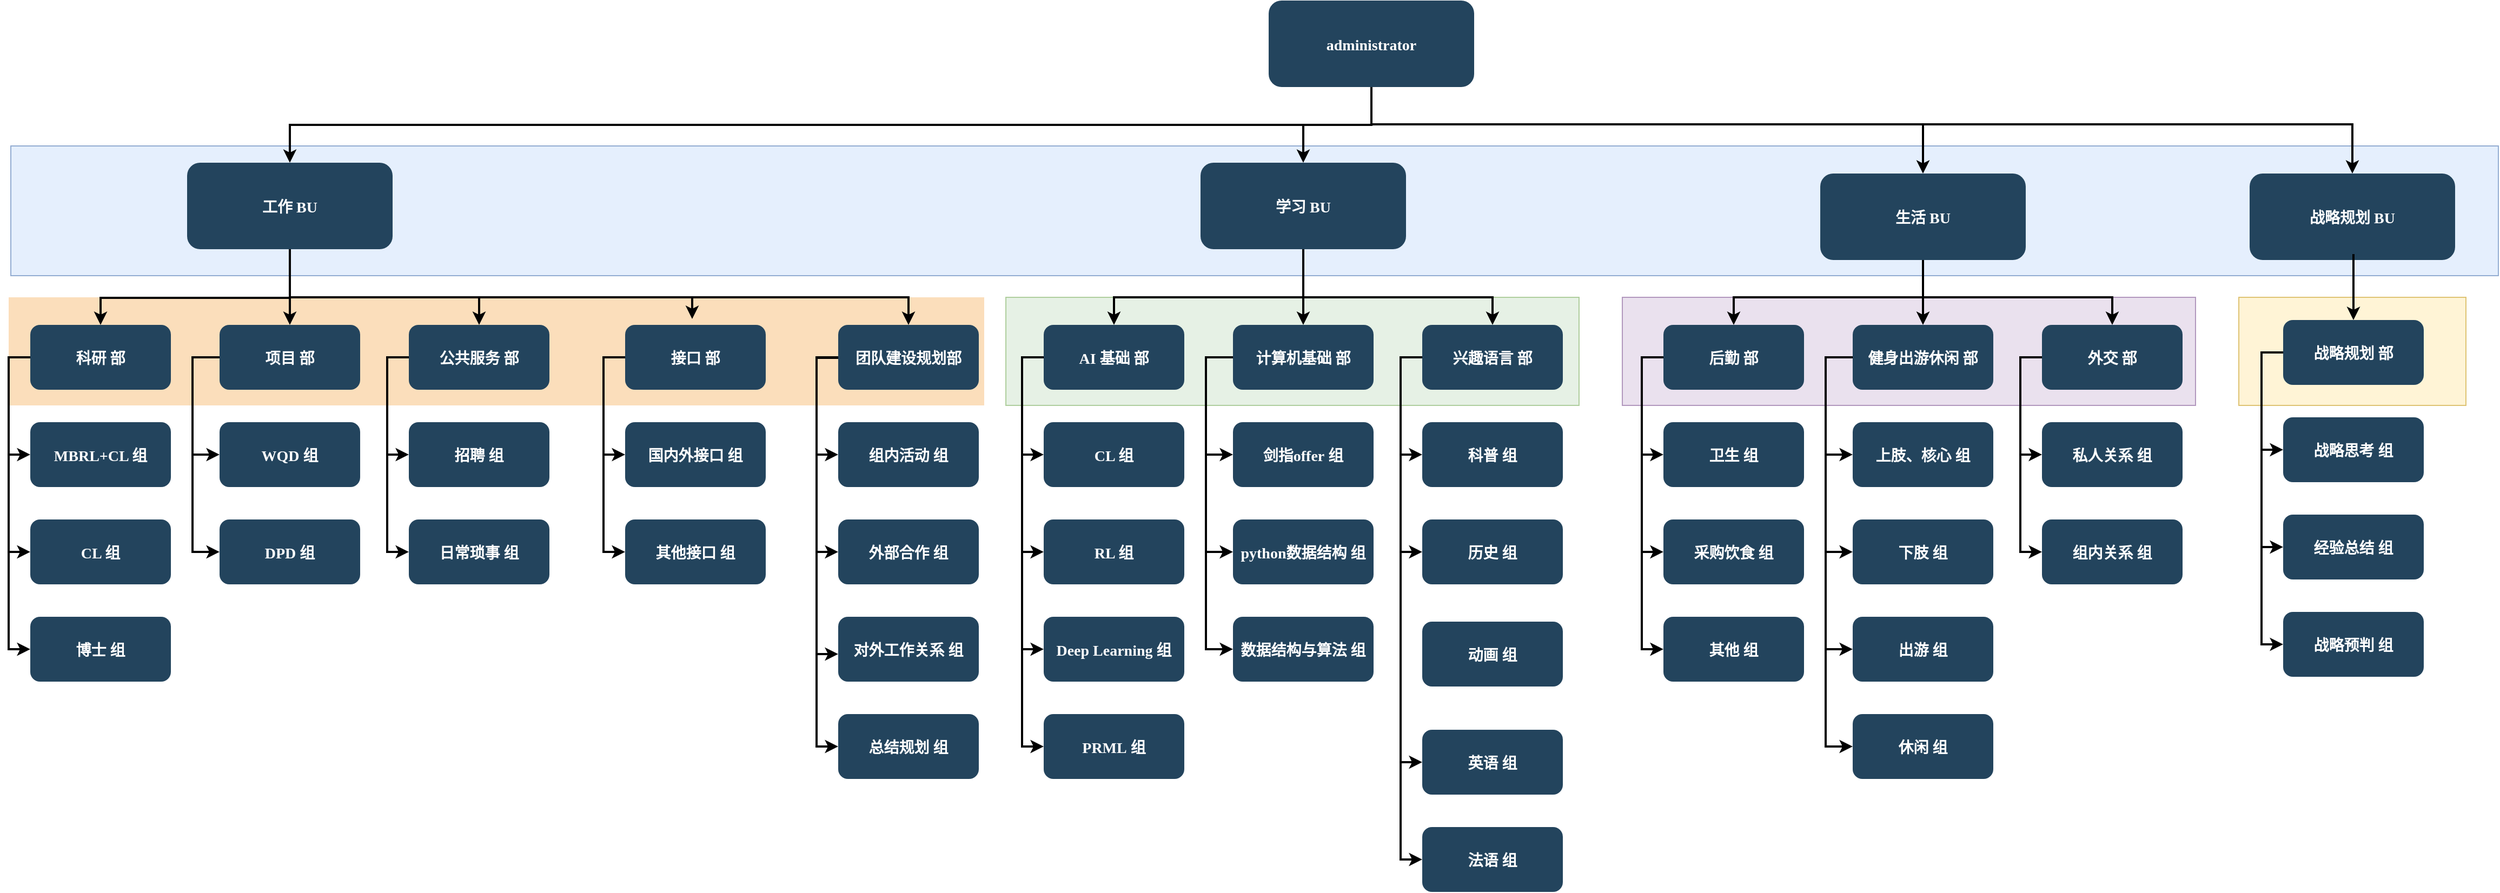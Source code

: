 <mxfile version="15.7.0" type="github">
  <diagram name="Page-1" id="2c0d36ab-eaac-3732-788b-9136903baeff">
    <mxGraphModel dx="2497" dy="1153" grid="1" gridSize="10" guides="1" tooltips="1" connect="1" arrows="1" fold="1" page="1" pageScale="1.5" pageWidth="827" pageHeight="583" background="none" math="0" shadow="0">
      <root>
        <mxCell id="0" />
        <mxCell id="1" parent="0" />
        <mxCell id="0I2DTBCZ9cE8GuujWthC-199" value="" style="fillColor=#fff2cc;strokeColor=#d6b656;opacity=80;" vertex="1" parent="1">
          <mxGeometry x="2167" y="460" width="210" height="100" as="geometry" />
        </mxCell>
        <mxCell id="0I2DTBCZ9cE8GuujWthC-189" value="" style="fillColor=#e1d5e7;strokeColor=#9673a6;opacity=70;" vertex="1" parent="1">
          <mxGeometry x="1597" y="460" width="530" height="100" as="geometry" />
        </mxCell>
        <mxCell id="0I2DTBCZ9cE8GuujWthC-188" value="" style="fillColor=#d5e8d4;strokeColor=#82b366;opacity=60;" vertex="1" parent="1">
          <mxGeometry x="1027" y="460" width="530" height="100" as="geometry" />
        </mxCell>
        <mxCell id="0I2DTBCZ9cE8GuujWthC-185" value="" style="fillColor=#dae8fc;strokeColor=#6c8ebf;opacity=70;" vertex="1" parent="1">
          <mxGeometry x="107" y="320" width="2300" height="120" as="geometry" />
        </mxCell>
        <mxCell id="121" value="" style="fillColor=#F2931E;strokeColor=none;opacity=30;" parent="1" vertex="1">
          <mxGeometry x="105" y="460" width="902" height="100" as="geometry" />
        </mxCell>
        <mxCell id="2" value="administrator" style="rounded=1;fillColor=#23445D;gradientColor=none;strokeColor=none;fontColor=#FFFFFF;fontStyle=1;fontFamily=Tahoma;fontSize=14" parent="1" vertex="1">
          <mxGeometry x="1270" y="185.5" width="190" height="80" as="geometry" />
        </mxCell>
        <mxCell id="4" value="生活 BU" style="rounded=1;fillColor=#23445D;gradientColor=none;strokeColor=none;fontColor=#FFFFFF;fontStyle=1;fontFamily=Tahoma;fontSize=14" parent="1" vertex="1">
          <mxGeometry x="1780.0" y="345.5" width="190" height="80" as="geometry" />
        </mxCell>
        <mxCell id="9" value="" style="edgeStyle=elbowEdgeStyle;elbow=vertical;strokeWidth=2;rounded=0" parent="1" target="4" edge="1">
          <mxGeometry x="432" y="215.5" width="100" height="100" as="geometry">
            <mxPoint x="1365" y="270" as="sourcePoint" />
            <mxPoint x="532" y="215.5" as="targetPoint" />
            <Array as="points">
              <mxPoint x="1415" y="300" />
            </Array>
          </mxGeometry>
        </mxCell>
        <mxCell id="12" value="学习 BU" style="rounded=1;fillColor=#23445D;gradientColor=none;strokeColor=none;fontColor=#FFFFFF;fontStyle=1;fontFamily=Tahoma;fontSize=14" parent="1" vertex="1">
          <mxGeometry x="1207" y="335.5" width="190" height="80" as="geometry" />
        </mxCell>
        <mxCell id="13" value="工作 BU" style="rounded=1;fillColor=#23445D;gradientColor=none;strokeColor=none;fontColor=#FFFFFF;fontStyle=1;fontFamily=Tahoma;fontSize=14" parent="1" vertex="1">
          <mxGeometry x="270" y="335.5" width="190" height="80" as="geometry" />
        </mxCell>
        <mxCell id="25" value="AI 基础 部" style="rounded=1;fillColor=#23445D;gradientColor=none;strokeColor=none;fontColor=#FFFFFF;fontStyle=1;fontFamily=Tahoma;fontSize=14" parent="1" vertex="1">
          <mxGeometry x="1062" y="485.5" width="130" height="60" as="geometry" />
        </mxCell>
        <mxCell id="26" value="CL 组" style="rounded=1;fillColor=#23445D;gradientColor=none;strokeColor=none;fontColor=#FFFFFF;fontStyle=1;fontFamily=Tahoma;fontSize=14" parent="1" vertex="1">
          <mxGeometry x="1062" y="575.5" width="130" height="60" as="geometry" />
        </mxCell>
        <mxCell id="27" value="RL 组" style="rounded=1;fillColor=#23445D;gradientColor=none;strokeColor=none;fontColor=#FFFFFF;fontStyle=1;fontFamily=Tahoma;fontSize=14" parent="1" vertex="1">
          <mxGeometry x="1062" y="665.5" width="130" height="60" as="geometry" />
        </mxCell>
        <mxCell id="28" value="Deep Learning 组" style="rounded=1;fillColor=#23445D;gradientColor=none;strokeColor=none;fontColor=#FFFFFF;fontStyle=1;fontFamily=Tahoma;fontSize=14" parent="1" vertex="1">
          <mxGeometry x="1062" y="755.5" width="130" height="60" as="geometry" />
        </mxCell>
        <mxCell id="29" value="计算机基础 部" style="rounded=1;fillColor=#23445D;gradientColor=none;strokeColor=none;fontColor=#FFFFFF;fontStyle=1;fontFamily=Tahoma;fontSize=14" parent="1" vertex="1">
          <mxGeometry x="1237" y="485.5" width="130" height="60" as="geometry" />
        </mxCell>
        <mxCell id="30" value="剑指offer 组" style="rounded=1;fillColor=#23445D;gradientColor=none;strokeColor=none;fontColor=#FFFFFF;fontStyle=1;fontFamily=Tahoma;fontSize=14" parent="1" vertex="1">
          <mxGeometry x="1237" y="575.5" width="130" height="60" as="geometry" />
        </mxCell>
        <mxCell id="31" value="python数据结构 组" style="rounded=1;fillColor=#23445D;gradientColor=none;strokeColor=none;fontColor=#FFFFFF;fontStyle=1;fontFamily=Tahoma;fontSize=14" parent="1" vertex="1">
          <mxGeometry x="1237" y="665.5" width="130" height="60" as="geometry" />
        </mxCell>
        <mxCell id="32" value="数据结构与算法 组" style="rounded=1;fillColor=#23445D;gradientColor=none;strokeColor=none;fontColor=#FFFFFF;fontStyle=1;fontFamily=Tahoma;fontSize=14" parent="1" vertex="1">
          <mxGeometry x="1237" y="755.5" width="130" height="60" as="geometry" />
        </mxCell>
        <mxCell id="33" value="兴趣语言 部" style="rounded=1;fillColor=#23445D;gradientColor=none;strokeColor=none;fontColor=#FFFFFF;fontStyle=1;fontFamily=Tahoma;fontSize=14" parent="1" vertex="1">
          <mxGeometry x="1412" y="485.5" width="130" height="60" as="geometry" />
        </mxCell>
        <mxCell id="34" value="科普 组" style="rounded=1;fillColor=#23445D;gradientColor=none;strokeColor=none;fontColor=#FFFFFF;fontStyle=1;fontFamily=Tahoma;fontSize=14" parent="1" vertex="1">
          <mxGeometry x="1412" y="575.5" width="130" height="60" as="geometry" />
        </mxCell>
        <mxCell id="35" value="历史 组" style="rounded=1;fillColor=#23445D;gradientColor=none;strokeColor=none;fontColor=#FFFFFF;fontStyle=1;fontFamily=Tahoma;fontSize=14" parent="1" vertex="1">
          <mxGeometry x="1412" y="665.5" width="130" height="60" as="geometry" />
        </mxCell>
        <mxCell id="36" value="英语 组" style="rounded=1;fillColor=#23445D;gradientColor=none;strokeColor=none;fontColor=#FFFFFF;fontStyle=1;fontFamily=Tahoma;fontSize=14" parent="1" vertex="1">
          <mxGeometry x="1412" y="860" width="130" height="60" as="geometry" />
        </mxCell>
        <mxCell id="37" value="法语 组" style="rounded=1;fillColor=#23445D;gradientColor=none;strokeColor=none;fontColor=#FFFFFF;fontStyle=1;fontFamily=Tahoma;fontSize=14" parent="1" vertex="1">
          <mxGeometry x="1412" y="950" width="130" height="60" as="geometry" />
        </mxCell>
        <mxCell id="44" value="后勤 部" style="rounded=1;fillColor=#23445D;gradientColor=none;strokeColor=none;fontColor=#FFFFFF;fontStyle=1;fontFamily=Tahoma;fontSize=14" parent="1" vertex="1">
          <mxGeometry x="1635" y="485.5" width="130" height="60" as="geometry" />
        </mxCell>
        <mxCell id="45" value="卫生 组" style="rounded=1;fillColor=#23445D;gradientColor=none;strokeColor=none;fontColor=#FFFFFF;fontStyle=1;fontFamily=Tahoma;fontSize=14" parent="1" vertex="1">
          <mxGeometry x="1635" y="575.5" width="130" height="60" as="geometry" />
        </mxCell>
        <mxCell id="46" value="采购饮食 组" style="rounded=1;fillColor=#23445D;gradientColor=none;strokeColor=none;fontColor=#FFFFFF;fontStyle=1;fontFamily=Tahoma;fontSize=14" parent="1" vertex="1">
          <mxGeometry x="1635" y="665.5" width="130" height="60" as="geometry" />
        </mxCell>
        <mxCell id="48" value="健身出游休闲 部" style="rounded=1;fillColor=#23445D;gradientColor=none;strokeColor=none;fontColor=#FFFFFF;fontStyle=1;fontFamily=Tahoma;fontSize=14" parent="1" vertex="1">
          <mxGeometry x="1810" y="485.5" width="130" height="60" as="geometry" />
        </mxCell>
        <mxCell id="49" value="上肢、核心 组" style="rounded=1;fillColor=#23445D;gradientColor=none;strokeColor=none;fontColor=#FFFFFF;fontStyle=1;fontFamily=Tahoma;fontSize=14" parent="1" vertex="1">
          <mxGeometry x="1810" y="575.5" width="130" height="60" as="geometry" />
        </mxCell>
        <mxCell id="50" value="下肢 组" style="rounded=1;fillColor=#23445D;gradientColor=none;strokeColor=none;fontColor=#FFFFFF;fontStyle=1;fontFamily=Tahoma;fontSize=14" parent="1" vertex="1">
          <mxGeometry x="1810" y="665.5" width="130" height="60" as="geometry" />
        </mxCell>
        <mxCell id="51" value="出游 组" style="rounded=1;fillColor=#23445D;gradientColor=none;strokeColor=none;fontColor=#FFFFFF;fontStyle=1;fontFamily=Tahoma;fontSize=14" parent="1" vertex="1">
          <mxGeometry x="1810" y="755.5" width="130" height="60" as="geometry" />
        </mxCell>
        <mxCell id="52" value="外交 部" style="rounded=1;fillColor=#23445D;gradientColor=none;strokeColor=none;fontColor=#FFFFFF;fontStyle=1;fontFamily=Tahoma;fontSize=14" parent="1" vertex="1">
          <mxGeometry x="1985" y="485.5" width="130" height="60" as="geometry" />
        </mxCell>
        <mxCell id="53" value="私人关系 组" style="rounded=1;fillColor=#23445D;gradientColor=none;strokeColor=none;fontColor=#FFFFFF;fontStyle=1;fontFamily=Tahoma;fontSize=14" parent="1" vertex="1">
          <mxGeometry x="1985" y="575.5" width="130" height="60" as="geometry" />
        </mxCell>
        <mxCell id="54" value="组内关系 组" style="rounded=1;fillColor=#23445D;gradientColor=none;strokeColor=none;fontColor=#FFFFFF;fontStyle=1;fontFamily=Tahoma;fontSize=14" parent="1" vertex="1">
          <mxGeometry x="1985" y="665.5" width="130" height="60" as="geometry" />
        </mxCell>
        <mxCell id="59" value="" style="edgeStyle=elbowEdgeStyle;elbow=vertical;strokeWidth=2;rounded=0" parent="1" source="2" target="12" edge="1">
          <mxGeometry x="442" y="225.5" width="100" height="100" as="geometry">
            <mxPoint x="957" y="275.5" as="sourcePoint" />
            <mxPoint x="1562.0" y="345.5" as="targetPoint" />
          </mxGeometry>
        </mxCell>
        <mxCell id="61" value="" style="edgeStyle=elbowEdgeStyle;elbow=vertical;strokeWidth=2;rounded=0" parent="1" source="2" target="13" edge="1">
          <mxGeometry x="72" y="135.5" width="100" height="100" as="geometry">
            <mxPoint x="72" y="235.5" as="sourcePoint" />
            <mxPoint x="172" y="135.5" as="targetPoint" />
          </mxGeometry>
        </mxCell>
        <mxCell id="70" value="" style="edgeStyle=elbowEdgeStyle;elbow=horizontal;strokeWidth=2;rounded=0" parent="1" source="25" target="26" edge="1">
          <mxGeometry x="622" y="165.5" width="100" height="100" as="geometry">
            <mxPoint x="622" y="265.5" as="sourcePoint" />
            <mxPoint x="722" y="165.5" as="targetPoint" />
            <Array as="points">
              <mxPoint x="1042" y="565.5" />
            </Array>
          </mxGeometry>
        </mxCell>
        <mxCell id="71" value="" style="edgeStyle=elbowEdgeStyle;elbow=horizontal;strokeWidth=2;rounded=0" parent="1" source="25" target="27" edge="1">
          <mxGeometry x="622" y="165.5" width="100" height="100" as="geometry">
            <mxPoint x="622" y="265.5" as="sourcePoint" />
            <mxPoint x="722" y="165.5" as="targetPoint" />
            <Array as="points">
              <mxPoint x="1042" y="605.5" />
            </Array>
          </mxGeometry>
        </mxCell>
        <mxCell id="72" value="" style="edgeStyle=elbowEdgeStyle;elbow=horizontal;strokeWidth=2;rounded=0" parent="1" source="25" target="28" edge="1">
          <mxGeometry x="622" y="165.5" width="100" height="100" as="geometry">
            <mxPoint x="622" y="265.5" as="sourcePoint" />
            <mxPoint x="722" y="165.5" as="targetPoint" />
            <Array as="points">
              <mxPoint x="1042" y="645.5" />
            </Array>
          </mxGeometry>
        </mxCell>
        <mxCell id="73" value="" style="edgeStyle=elbowEdgeStyle;elbow=horizontal;strokeWidth=2;rounded=0" parent="1" source="29" target="30" edge="1">
          <mxGeometry x="622" y="165.5" width="100" height="100" as="geometry">
            <mxPoint x="622" y="265.5" as="sourcePoint" />
            <mxPoint x="722" y="165.5" as="targetPoint" />
            <Array as="points">
              <mxPoint x="1212" y="565.5" />
            </Array>
          </mxGeometry>
        </mxCell>
        <mxCell id="74" value="" style="edgeStyle=elbowEdgeStyle;elbow=horizontal;strokeWidth=2;rounded=0" parent="1" source="29" target="31" edge="1">
          <mxGeometry x="622" y="165.5" width="100" height="100" as="geometry">
            <mxPoint x="622" y="265.5" as="sourcePoint" />
            <mxPoint x="722" y="165.5" as="targetPoint" />
            <Array as="points">
              <mxPoint x="1212" y="605.5" />
            </Array>
          </mxGeometry>
        </mxCell>
        <mxCell id="75" value="" style="edgeStyle=elbowEdgeStyle;elbow=horizontal;strokeWidth=2;rounded=0" parent="1" source="29" target="32" edge="1">
          <mxGeometry x="622" y="165.5" width="100" height="100" as="geometry">
            <mxPoint x="622" y="265.5" as="sourcePoint" />
            <mxPoint x="722" y="165.5" as="targetPoint" />
            <Array as="points">
              <mxPoint x="1212" y="645.5" />
            </Array>
          </mxGeometry>
        </mxCell>
        <mxCell id="76" value="" style="edgeStyle=elbowEdgeStyle;elbow=horizontal;strokeWidth=2;rounded=0" parent="1" source="33" target="34" edge="1">
          <mxGeometry x="622" y="165.5" width="100" height="100" as="geometry">
            <mxPoint x="622" y="265.5" as="sourcePoint" />
            <mxPoint x="722" y="165.5" as="targetPoint" />
            <Array as="points">
              <mxPoint x="1392" y="565.5" />
            </Array>
          </mxGeometry>
        </mxCell>
        <mxCell id="77" value="" style="edgeStyle=elbowEdgeStyle;elbow=horizontal;strokeWidth=2;rounded=0" parent="1" source="33" target="35" edge="1">
          <mxGeometry x="622" y="165.5" width="100" height="100" as="geometry">
            <mxPoint x="622" y="265.5" as="sourcePoint" />
            <mxPoint x="722" y="165.5" as="targetPoint" />
            <Array as="points">
              <mxPoint x="1392" y="605.5" />
            </Array>
          </mxGeometry>
        </mxCell>
        <mxCell id="78" value="" style="edgeStyle=elbowEdgeStyle;elbow=horizontal;strokeWidth=2;rounded=0" parent="1" source="33" target="36" edge="1">
          <mxGeometry x="622" y="165.5" width="100" height="100" as="geometry">
            <mxPoint x="622" y="265.5" as="sourcePoint" />
            <mxPoint x="722" y="165.5" as="targetPoint" />
            <Array as="points">
              <mxPoint x="1392" y="655.5" />
            </Array>
          </mxGeometry>
        </mxCell>
        <mxCell id="79" value="" style="edgeStyle=elbowEdgeStyle;elbow=horizontal;strokeWidth=2;rounded=0" parent="1" source="33" target="37" edge="1">
          <mxGeometry x="622" y="165.5" width="100" height="100" as="geometry">
            <mxPoint x="622" y="265.5" as="sourcePoint" />
            <mxPoint x="722" y="165.5" as="targetPoint" />
            <Array as="points">
              <mxPoint x="1392" y="695.5" />
            </Array>
          </mxGeometry>
        </mxCell>
        <mxCell id="84" value="" style="edgeStyle=elbowEdgeStyle;elbow=horizontal;strokeWidth=2;rounded=0;entryX=0;entryY=0.5;entryDx=0;entryDy=0;" parent="1" source="44" target="45" edge="1">
          <mxGeometry x="395" y="165.5" width="100" height="100" as="geometry">
            <mxPoint x="395" y="265.5" as="sourcePoint" />
            <mxPoint x="495" y="165.5" as="targetPoint" />
            <Array as="points">
              <mxPoint x="1615" y="575.5" />
            </Array>
          </mxGeometry>
        </mxCell>
        <mxCell id="85" value="" style="edgeStyle=elbowEdgeStyle;elbow=horizontal;strokeWidth=2;rounded=0" parent="1" source="44" target="46" edge="1">
          <mxGeometry x="395" y="165.5" width="100" height="100" as="geometry">
            <mxPoint x="395" y="265.5" as="sourcePoint" />
            <mxPoint x="495" y="165.5" as="targetPoint" />
            <Array as="points">
              <mxPoint x="1615" y="605.5" />
            </Array>
          </mxGeometry>
        </mxCell>
        <mxCell id="86" value="" style="edgeStyle=elbowEdgeStyle;elbow=horizontal;strokeWidth=2;rounded=0" parent="1" source="44" edge="1">
          <mxGeometry x="395" y="165.5" width="100" height="100" as="geometry">
            <mxPoint x="395" y="265.5" as="sourcePoint" />
            <mxPoint x="1635" y="785.5" as="targetPoint" />
            <Array as="points">
              <mxPoint x="1615" y="655.5" />
            </Array>
          </mxGeometry>
        </mxCell>
        <mxCell id="87" value="" style="edgeStyle=elbowEdgeStyle;elbow=horizontal;strokeWidth=2;rounded=0" parent="1" source="48" target="49" edge="1">
          <mxGeometry x="395" y="165.5" width="100" height="100" as="geometry">
            <mxPoint x="395" y="265.5" as="sourcePoint" />
            <mxPoint x="495" y="165.5" as="targetPoint" />
            <Array as="points">
              <mxPoint x="1785" y="565.5" />
            </Array>
          </mxGeometry>
        </mxCell>
        <mxCell id="88" value="" style="edgeStyle=elbowEdgeStyle;elbow=horizontal;strokeWidth=2;rounded=0" parent="1" source="48" target="50" edge="1">
          <mxGeometry x="395" y="165.5" width="100" height="100" as="geometry">
            <mxPoint x="395" y="265.5" as="sourcePoint" />
            <mxPoint x="495" y="165.5" as="targetPoint" />
            <Array as="points">
              <mxPoint x="1785" y="625.5" />
            </Array>
          </mxGeometry>
        </mxCell>
        <mxCell id="89" value="" style="edgeStyle=elbowEdgeStyle;elbow=horizontal;strokeWidth=2;rounded=0" parent="1" source="48" target="51" edge="1">
          <mxGeometry x="395" y="165.5" width="100" height="100" as="geometry">
            <mxPoint x="395" y="265.5" as="sourcePoint" />
            <mxPoint x="495" y="165.5" as="targetPoint" />
            <Array as="points">
              <mxPoint x="1785" y="655.5" />
            </Array>
          </mxGeometry>
        </mxCell>
        <mxCell id="90" value="" style="edgeStyle=elbowEdgeStyle;elbow=horizontal;strokeWidth=2;rounded=0" parent="1" source="52" target="53" edge="1">
          <mxGeometry x="395" y="165.5" width="100" height="100" as="geometry">
            <mxPoint x="395" y="265.5" as="sourcePoint" />
            <mxPoint x="495" y="165.5" as="targetPoint" />
            <Array as="points">
              <mxPoint x="1965" y="565.5" />
            </Array>
          </mxGeometry>
        </mxCell>
        <mxCell id="91" value="" style="edgeStyle=elbowEdgeStyle;elbow=horizontal;strokeWidth=2;rounded=0" parent="1" source="52" target="54" edge="1">
          <mxGeometry x="395" y="165.5" width="100" height="100" as="geometry">
            <mxPoint x="395" y="265.5" as="sourcePoint" />
            <mxPoint x="495" y="165.5" as="targetPoint" />
            <Array as="points">
              <mxPoint x="1965" y="605.5" />
            </Array>
          </mxGeometry>
        </mxCell>
        <mxCell id="100" value="" style="edgeStyle=elbowEdgeStyle;elbow=vertical;strokeWidth=2;rounded=0;exitX=0.5;exitY=1;exitDx=0;exitDy=0;" parent="1" source="12" target="25" edge="1">
          <mxGeometry x="449" y="135.5" width="100" height="100" as="geometry">
            <mxPoint x="449" y="235.5" as="sourcePoint" />
            <mxPoint x="549" y="135.5" as="targetPoint" />
            <Array as="points">
              <mxPoint x="1215" y="460" />
            </Array>
          </mxGeometry>
        </mxCell>
        <mxCell id="101" value="" style="edgeStyle=elbowEdgeStyle;elbow=vertical;strokeWidth=2;rounded=0" parent="1" source="12" target="29" edge="1">
          <mxGeometry x="449" y="135.5" width="100" height="100" as="geometry">
            <mxPoint x="449" y="235.5" as="sourcePoint" />
            <mxPoint x="549" y="135.5" as="targetPoint" />
          </mxGeometry>
        </mxCell>
        <mxCell id="102" value="" style="edgeStyle=elbowEdgeStyle;elbow=vertical;strokeWidth=2;rounded=0;exitX=0.5;exitY=1;exitDx=0;exitDy=0;" parent="1" source="12" target="33" edge="1">
          <mxGeometry x="449" y="135.5" width="100" height="100" as="geometry">
            <mxPoint x="449" y="235.5" as="sourcePoint" />
            <mxPoint x="549" y="135.5" as="targetPoint" />
            <Array as="points">
              <mxPoint x="1395" y="460" />
            </Array>
          </mxGeometry>
        </mxCell>
        <mxCell id="104" value="" style="edgeStyle=elbowEdgeStyle;elbow=vertical;strokeWidth=2;rounded=0" parent="1" source="4" target="48" edge="1">
          <mxGeometry x="395" y="145.5" width="100" height="100" as="geometry">
            <mxPoint x="395" y="245.5" as="sourcePoint" />
            <mxPoint x="495" y="145.5" as="targetPoint" />
          </mxGeometry>
        </mxCell>
        <mxCell id="105" value="" style="edgeStyle=elbowEdgeStyle;elbow=vertical;strokeWidth=2;rounded=0;exitX=0.5;exitY=1;exitDx=0;exitDy=0;" parent="1" source="4" target="44" edge="1">
          <mxGeometry x="395" y="145.5" width="100" height="100" as="geometry">
            <mxPoint x="395" y="245.5" as="sourcePoint" />
            <mxPoint x="495" y="145.5" as="targetPoint" />
            <Array as="points">
              <mxPoint x="1787" y="460" />
            </Array>
          </mxGeometry>
        </mxCell>
        <mxCell id="106" value="" style="edgeStyle=elbowEdgeStyle;elbow=vertical;strokeWidth=2;rounded=0;exitX=0.5;exitY=1;exitDx=0;exitDy=0;" parent="1" source="4" target="52" edge="1">
          <mxGeometry x="395" y="145.5" width="100" height="100" as="geometry">
            <mxPoint x="395" y="245.5" as="sourcePoint" />
            <mxPoint x="495" y="145.5" as="targetPoint" />
            <Array as="points">
              <mxPoint x="1957" y="460" />
            </Array>
          </mxGeometry>
        </mxCell>
        <mxCell id="0I2DTBCZ9cE8GuujWthC-127" value="科研 部" style="rounded=1;fillColor=#23445D;gradientColor=none;strokeColor=none;fontColor=#FFFFFF;fontStyle=1;fontFamily=Tahoma;fontSize=14" vertex="1" parent="1">
          <mxGeometry x="125" y="485.5" width="130" height="60" as="geometry" />
        </mxCell>
        <mxCell id="0I2DTBCZ9cE8GuujWthC-128" value="MBRL+CL 组" style="rounded=1;fillColor=#23445D;gradientColor=none;strokeColor=none;fontColor=#FFFFFF;fontStyle=1;fontFamily=Tahoma;fontSize=14" vertex="1" parent="1">
          <mxGeometry x="125" y="575.5" width="130" height="60" as="geometry" />
        </mxCell>
        <mxCell id="0I2DTBCZ9cE8GuujWthC-129" value="CL 组" style="rounded=1;fillColor=#23445D;gradientColor=none;strokeColor=none;fontColor=#FFFFFF;fontStyle=1;fontFamily=Tahoma;fontSize=14" vertex="1" parent="1">
          <mxGeometry x="125" y="665.5" width="130" height="60" as="geometry" />
        </mxCell>
        <mxCell id="0I2DTBCZ9cE8GuujWthC-131" value="项目 部" style="rounded=1;fillColor=#23445D;gradientColor=none;strokeColor=none;fontColor=#FFFFFF;fontStyle=1;fontFamily=Tahoma;fontSize=14" vertex="1" parent="1">
          <mxGeometry x="300" y="485.5" width="130" height="60" as="geometry" />
        </mxCell>
        <mxCell id="0I2DTBCZ9cE8GuujWthC-132" value="WQD 组" style="rounded=1;fillColor=#23445D;gradientColor=none;strokeColor=none;fontColor=#FFFFFF;fontStyle=1;fontFamily=Tahoma;fontSize=14" vertex="1" parent="1">
          <mxGeometry x="300" y="575.5" width="130" height="60" as="geometry" />
        </mxCell>
        <mxCell id="0I2DTBCZ9cE8GuujWthC-133" value="DPD 组" style="rounded=1;fillColor=#23445D;gradientColor=none;strokeColor=none;fontColor=#FFFFFF;fontStyle=1;fontFamily=Tahoma;fontSize=14" vertex="1" parent="1">
          <mxGeometry x="300" y="665.5" width="130" height="60" as="geometry" />
        </mxCell>
        <mxCell id="0I2DTBCZ9cE8GuujWthC-135" value="公共服务 部" style="rounded=1;fillColor=#23445D;gradientColor=none;strokeColor=none;fontColor=#FFFFFF;fontStyle=1;fontFamily=Tahoma;fontSize=14" vertex="1" parent="1">
          <mxGeometry x="475" y="485.5" width="130" height="60" as="geometry" />
        </mxCell>
        <mxCell id="0I2DTBCZ9cE8GuujWthC-136" value="招聘 组" style="rounded=1;fillColor=#23445D;gradientColor=none;strokeColor=none;fontColor=#FFFFFF;fontStyle=1;fontFamily=Tahoma;fontSize=14" vertex="1" parent="1">
          <mxGeometry x="475" y="575.5" width="130" height="60" as="geometry" />
        </mxCell>
        <mxCell id="0I2DTBCZ9cE8GuujWthC-137" value="日常琐事 组" style="rounded=1;fillColor=#23445D;gradientColor=none;strokeColor=none;fontColor=#FFFFFF;fontStyle=1;fontFamily=Tahoma;fontSize=14" vertex="1" parent="1">
          <mxGeometry x="475" y="665.5" width="130" height="60" as="geometry" />
        </mxCell>
        <mxCell id="0I2DTBCZ9cE8GuujWthC-142" value="" style="edgeStyle=elbowEdgeStyle;elbow=horizontal;strokeWidth=2;rounded=0" edge="1" parent="1" source="0I2DTBCZ9cE8GuujWthC-127" target="0I2DTBCZ9cE8GuujWthC-128">
          <mxGeometry x="-315" y="165.5" width="100" height="100" as="geometry">
            <mxPoint x="-315" y="265.5" as="sourcePoint" />
            <mxPoint x="-215" y="165.5" as="targetPoint" />
            <Array as="points">
              <mxPoint x="105" y="565.5" />
            </Array>
          </mxGeometry>
        </mxCell>
        <mxCell id="0I2DTBCZ9cE8GuujWthC-143" value="" style="edgeStyle=elbowEdgeStyle;elbow=horizontal;strokeWidth=2;rounded=0" edge="1" parent="1" source="0I2DTBCZ9cE8GuujWthC-127" target="0I2DTBCZ9cE8GuujWthC-129">
          <mxGeometry x="-315" y="165.5" width="100" height="100" as="geometry">
            <mxPoint x="-315" y="265.5" as="sourcePoint" />
            <mxPoint x="-215" y="165.5" as="targetPoint" />
            <Array as="points">
              <mxPoint x="105" y="605.5" />
            </Array>
          </mxGeometry>
        </mxCell>
        <mxCell id="0I2DTBCZ9cE8GuujWthC-145" value="" style="edgeStyle=elbowEdgeStyle;elbow=horizontal;strokeWidth=2;rounded=0" edge="1" parent="1" source="0I2DTBCZ9cE8GuujWthC-131" target="0I2DTBCZ9cE8GuujWthC-132">
          <mxGeometry x="-315" y="165.5" width="100" height="100" as="geometry">
            <mxPoint x="-315" y="265.5" as="sourcePoint" />
            <mxPoint x="-215" y="165.5" as="targetPoint" />
            <Array as="points">
              <mxPoint x="275" y="565.5" />
            </Array>
          </mxGeometry>
        </mxCell>
        <mxCell id="0I2DTBCZ9cE8GuujWthC-146" value="" style="edgeStyle=elbowEdgeStyle;elbow=horizontal;strokeWidth=2;rounded=0" edge="1" parent="1" source="0I2DTBCZ9cE8GuujWthC-131" target="0I2DTBCZ9cE8GuujWthC-133">
          <mxGeometry x="-315" y="165.5" width="100" height="100" as="geometry">
            <mxPoint x="-315" y="265.5" as="sourcePoint" />
            <mxPoint x="-215" y="165.5" as="targetPoint" />
            <Array as="points">
              <mxPoint x="275" y="605.5" />
            </Array>
          </mxGeometry>
        </mxCell>
        <mxCell id="0I2DTBCZ9cE8GuujWthC-148" value="" style="edgeStyle=elbowEdgeStyle;elbow=horizontal;strokeWidth=2;rounded=0" edge="1" parent="1" source="0I2DTBCZ9cE8GuujWthC-135" target="0I2DTBCZ9cE8GuujWthC-136">
          <mxGeometry x="-315" y="165.5" width="100" height="100" as="geometry">
            <mxPoint x="-315" y="265.5" as="sourcePoint" />
            <mxPoint x="-215" y="165.5" as="targetPoint" />
            <Array as="points">
              <mxPoint x="455" y="565.5" />
            </Array>
          </mxGeometry>
        </mxCell>
        <mxCell id="0I2DTBCZ9cE8GuujWthC-149" value="" style="edgeStyle=elbowEdgeStyle;elbow=horizontal;strokeWidth=2;rounded=0" edge="1" parent="1" source="0I2DTBCZ9cE8GuujWthC-135" target="0I2DTBCZ9cE8GuujWthC-137">
          <mxGeometry x="-315" y="165.5" width="100" height="100" as="geometry">
            <mxPoint x="-315" y="265.5" as="sourcePoint" />
            <mxPoint x="-215" y="165.5" as="targetPoint" />
            <Array as="points">
              <mxPoint x="455" y="605.5" />
            </Array>
          </mxGeometry>
        </mxCell>
        <mxCell id="0I2DTBCZ9cE8GuujWthC-154" value="" style="edgeStyle=elbowEdgeStyle;elbow=vertical;strokeWidth=2;rounded=0" edge="1" parent="1" target="0I2DTBCZ9cE8GuujWthC-127">
          <mxGeometry x="-488" y="155.5" width="100" height="100" as="geometry">
            <mxPoint x="365" y="435.5" as="sourcePoint" />
            <mxPoint x="-388" y="155.5" as="targetPoint" />
          </mxGeometry>
        </mxCell>
        <mxCell id="0I2DTBCZ9cE8GuujWthC-155" value="" style="edgeStyle=elbowEdgeStyle;elbow=vertical;strokeWidth=2;rounded=0" edge="1" parent="1" target="0I2DTBCZ9cE8GuujWthC-131">
          <mxGeometry x="-488" y="155.5" width="100" height="100" as="geometry">
            <mxPoint x="365" y="435.5" as="sourcePoint" />
            <mxPoint x="-388" y="155.5" as="targetPoint" />
          </mxGeometry>
        </mxCell>
        <mxCell id="0I2DTBCZ9cE8GuujWthC-156" value="" style="edgeStyle=elbowEdgeStyle;elbow=vertical;strokeWidth=2;rounded=0;exitX=0.5;exitY=1;exitDx=0;exitDy=0;" edge="1" parent="1" target="0I2DTBCZ9cE8GuujWthC-135" source="13">
          <mxGeometry x="-488" y="155.5" width="100" height="100" as="geometry">
            <mxPoint x="365" y="435.5" as="sourcePoint" />
            <mxPoint x="-388" y="155.5" as="targetPoint" />
            <Array as="points">
              <mxPoint x="455" y="460" />
            </Array>
          </mxGeometry>
        </mxCell>
        <mxCell id="0I2DTBCZ9cE8GuujWthC-160" value="博士 组" style="rounded=1;fillColor=#23445D;gradientColor=none;strokeColor=none;fontColor=#FFFFFF;fontStyle=1;fontFamily=Tahoma;fontSize=14" vertex="1" parent="1">
          <mxGeometry x="125" y="755.5" width="130" height="60" as="geometry" />
        </mxCell>
        <mxCell id="0I2DTBCZ9cE8GuujWthC-162" value="" style="edgeStyle=elbowEdgeStyle;elbow=horizontal;strokeWidth=2;rounded=0;entryX=0;entryY=0.5;entryDx=0;entryDy=0;" edge="1" parent="1" target="0I2DTBCZ9cE8GuujWthC-160">
          <mxGeometry x="-315" y="165.5" width="100" height="100" as="geometry">
            <mxPoint x="125" y="515.5" as="sourcePoint" />
            <mxPoint x="125" y="695.5" as="targetPoint" />
            <Array as="points">
              <mxPoint x="105" y="605.5" />
            </Array>
          </mxGeometry>
        </mxCell>
        <mxCell id="0I2DTBCZ9cE8GuujWthC-163" value="团队建设规划部" style="rounded=1;fillColor=#23445D;gradientColor=none;strokeColor=none;fontColor=#FFFFFF;fontStyle=1;fontFamily=Tahoma;fontSize=14" vertex="1" parent="1">
          <mxGeometry x="872" y="485.5" width="130" height="60" as="geometry" />
        </mxCell>
        <mxCell id="0I2DTBCZ9cE8GuujWthC-164" value="" style="edgeStyle=elbowEdgeStyle;elbow=horizontal;strokeWidth=2;rounded=0" edge="1" parent="1">
          <mxGeometry x="82" y="165.5" width="100" height="100" as="geometry">
            <mxPoint x="872" y="516" as="sourcePoint" />
            <mxPoint x="872" y="695.5" as="targetPoint" />
            <Array as="points">
              <mxPoint x="852" y="605.5" />
            </Array>
          </mxGeometry>
        </mxCell>
        <mxCell id="0I2DTBCZ9cE8GuujWthC-165" value="组内活动 组" style="rounded=1;fillColor=#23445D;gradientColor=none;strokeColor=none;fontColor=#FFFFFF;fontStyle=1;fontFamily=Tahoma;fontSize=14" vertex="1" parent="1">
          <mxGeometry x="872" y="575.5" width="130" height="60" as="geometry" />
        </mxCell>
        <mxCell id="0I2DTBCZ9cE8GuujWthC-166" value="" style="edgeStyle=elbowEdgeStyle;elbow=vertical;strokeWidth=2;rounded=0;exitX=0.5;exitY=1;exitDx=0;exitDy=0;entryX=0.5;entryY=0;entryDx=0;entryDy=0;" edge="1" parent="1" target="0I2DTBCZ9cE8GuujWthC-163">
          <mxGeometry x="-488" y="155.5" width="100" height="100" as="geometry">
            <mxPoint x="365" y="415.5" as="sourcePoint" />
            <mxPoint x="715" y="480" as="targetPoint" />
            <Array as="points">
              <mxPoint x="455" y="460" />
            </Array>
          </mxGeometry>
        </mxCell>
        <mxCell id="0I2DTBCZ9cE8GuujWthC-168" value="接口 部" style="rounded=1;fillColor=#23445D;gradientColor=none;strokeColor=none;fontColor=#FFFFFF;fontStyle=1;fontFamily=Tahoma;fontSize=14" vertex="1" parent="1">
          <mxGeometry x="675" y="485.5" width="130" height="60" as="geometry" />
        </mxCell>
        <mxCell id="0I2DTBCZ9cE8GuujWthC-169" value="国内外接口 组" style="rounded=1;fillColor=#23445D;gradientColor=none;strokeColor=none;fontColor=#FFFFFF;fontStyle=1;fontFamily=Tahoma;fontSize=14" vertex="1" parent="1">
          <mxGeometry x="675" y="575.5" width="130" height="60" as="geometry" />
        </mxCell>
        <mxCell id="0I2DTBCZ9cE8GuujWthC-170" value="其他接口 组" style="rounded=1;fillColor=#23445D;gradientColor=none;strokeColor=none;fontColor=#FFFFFF;fontStyle=1;fontFamily=Tahoma;fontSize=14" vertex="1" parent="1">
          <mxGeometry x="675" y="665.5" width="130" height="60" as="geometry" />
        </mxCell>
        <mxCell id="0I2DTBCZ9cE8GuujWthC-171" value="" style="edgeStyle=elbowEdgeStyle;elbow=horizontal;strokeWidth=2;rounded=0" edge="1" parent="1">
          <mxGeometry x="-115" y="165.5" width="100" height="100" as="geometry">
            <mxPoint x="675" y="515.5" as="sourcePoint" />
            <mxPoint x="675" y="695.5" as="targetPoint" />
            <Array as="points">
              <mxPoint x="655" y="605.5" />
            </Array>
          </mxGeometry>
        </mxCell>
        <mxCell id="0I2DTBCZ9cE8GuujWthC-172" value="" style="edgeStyle=elbowEdgeStyle;elbow=horizontal;strokeWidth=2;rounded=0" edge="1" parent="1">
          <mxGeometry x="-115" y="165.5" width="100" height="100" as="geometry">
            <mxPoint x="675" y="515.5" as="sourcePoint" />
            <mxPoint x="675" y="605.5" as="targetPoint" />
            <Array as="points">
              <mxPoint x="655" y="565.5" />
            </Array>
          </mxGeometry>
        </mxCell>
        <mxCell id="0I2DTBCZ9cE8GuujWthC-173" value="" style="edgeStyle=elbowEdgeStyle;elbow=horizontal;strokeWidth=2;rounded=0" edge="1" parent="1">
          <mxGeometry x="82" y="165.5" width="100" height="100" as="geometry">
            <mxPoint x="872" y="515.5" as="sourcePoint" />
            <mxPoint x="872" y="605.5" as="targetPoint" />
            <Array as="points">
              <mxPoint x="852" y="565.5" />
            </Array>
          </mxGeometry>
        </mxCell>
        <mxCell id="0I2DTBCZ9cE8GuujWthC-174" value="外部合作 组" style="rounded=1;fillColor=#23445D;gradientColor=none;strokeColor=none;fontColor=#FFFFFF;fontStyle=1;fontFamily=Tahoma;fontSize=14" vertex="1" parent="1">
          <mxGeometry x="872" y="665.5" width="130" height="60" as="geometry" />
        </mxCell>
        <mxCell id="0I2DTBCZ9cE8GuujWthC-175" value="对外工作关系 组" style="rounded=1;fillColor=#23445D;gradientColor=none;strokeColor=none;fontColor=#FFFFFF;fontStyle=1;fontFamily=Tahoma;fontSize=14" vertex="1" parent="1">
          <mxGeometry x="872" y="755.5" width="130" height="60" as="geometry" />
        </mxCell>
        <mxCell id="0I2DTBCZ9cE8GuujWthC-176" value="" style="edgeStyle=elbowEdgeStyle;elbow=horizontal;strokeWidth=2;rounded=0" edge="1" parent="1">
          <mxGeometry x="82" y="165" width="100" height="100" as="geometry">
            <mxPoint x="872" y="515.5" as="sourcePoint" />
            <mxPoint x="872" y="790" as="targetPoint" />
            <Array as="points">
              <mxPoint x="852" y="605" />
            </Array>
          </mxGeometry>
        </mxCell>
        <mxCell id="0I2DTBCZ9cE8GuujWthC-177" value="总结规划 组" style="rounded=1;fillColor=#23445D;gradientColor=none;strokeColor=none;fontColor=#FFFFFF;fontStyle=1;fontFamily=Tahoma;fontSize=14" vertex="1" parent="1">
          <mxGeometry x="872" y="845.5" width="130" height="60" as="geometry" />
        </mxCell>
        <mxCell id="0I2DTBCZ9cE8GuujWthC-178" value="" style="edgeStyle=elbowEdgeStyle;elbow=horizontal;strokeWidth=2;rounded=0;entryX=0;entryY=0.5;entryDx=0;entryDy=0;" edge="1" parent="1" target="0I2DTBCZ9cE8GuujWthC-177">
          <mxGeometry x="82" y="165" width="100" height="100" as="geometry">
            <mxPoint x="872" y="515.5" as="sourcePoint" />
            <mxPoint x="872" y="790" as="targetPoint" />
            <Array as="points">
              <mxPoint x="852" y="605" />
            </Array>
          </mxGeometry>
        </mxCell>
        <mxCell id="0I2DTBCZ9cE8GuujWthC-179" value="PRML 组" style="rounded=1;fillColor=#23445D;gradientColor=none;strokeColor=none;fontColor=#FFFFFF;fontStyle=1;fontFamily=Tahoma;fontSize=14" vertex="1" parent="1">
          <mxGeometry x="1062" y="845.5" width="130" height="60" as="geometry" />
        </mxCell>
        <mxCell id="0I2DTBCZ9cE8GuujWthC-181" value="" style="edgeStyle=elbowEdgeStyle;elbow=horizontal;strokeWidth=2;rounded=0;entryX=0;entryY=0.5;entryDx=0;entryDy=0;exitX=0;exitY=0.5;exitDx=0;exitDy=0;" edge="1" parent="1" source="25" target="0I2DTBCZ9cE8GuujWthC-179">
          <mxGeometry x="622" y="170" width="100" height="100" as="geometry">
            <mxPoint x="1062" y="520" as="sourcePoint" />
            <mxPoint x="1062" y="790" as="targetPoint" />
            <Array as="points">
              <mxPoint x="1042" y="650" />
            </Array>
          </mxGeometry>
        </mxCell>
        <mxCell id="0I2DTBCZ9cE8GuujWthC-182" value="其他 组" style="rounded=1;fillColor=#23445D;gradientColor=none;strokeColor=none;fontColor=#FFFFFF;fontStyle=1;fontFamily=Tahoma;fontSize=14" vertex="1" parent="1">
          <mxGeometry x="1635" y="755.5" width="130" height="60" as="geometry" />
        </mxCell>
        <mxCell id="0I2DTBCZ9cE8GuujWthC-186" value="动画 组" style="rounded=1;fillColor=#23445D;gradientColor=none;strokeColor=none;fontColor=#FFFFFF;fontStyle=1;fontFamily=Tahoma;fontSize=14" vertex="1" parent="1">
          <mxGeometry x="1412" y="760" width="130" height="60" as="geometry" />
        </mxCell>
        <mxCell id="0I2DTBCZ9cE8GuujWthC-187" value="" style="edgeStyle=elbowEdgeStyle;elbow=vertical;strokeWidth=2;rounded=0;exitX=0.5;exitY=1;exitDx=0;exitDy=0;" edge="1" parent="1" source="13">
          <mxGeometry x="-286" y="160" width="100" height="100" as="geometry">
            <mxPoint x="567" y="420" as="sourcePoint" />
            <mxPoint x="737" y="480" as="targetPoint" />
            <Array as="points">
              <mxPoint x="557" y="460" />
            </Array>
          </mxGeometry>
        </mxCell>
        <mxCell id="0I2DTBCZ9cE8GuujWthC-190" value="战略规划 BU" style="rounded=1;fillColor=#23445D;gradientColor=none;strokeColor=none;fontColor=#FFFFFF;fontStyle=1;fontFamily=Tahoma;fontSize=14" vertex="1" parent="1">
          <mxGeometry x="2177" y="345.5" width="190" height="80" as="geometry" />
        </mxCell>
        <mxCell id="0I2DTBCZ9cE8GuujWthC-191" value="" style="edgeStyle=elbowEdgeStyle;elbow=vertical;strokeWidth=2;rounded=0;entryX=0.5;entryY=0;entryDx=0;entryDy=0;exitX=0.5;exitY=1;exitDx=0;exitDy=0;" edge="1" parent="1" source="2" target="0I2DTBCZ9cE8GuujWthC-190">
          <mxGeometry x="442" y="225.5" width="100" height="100" as="geometry">
            <mxPoint x="1173.5" y="275.5" as="sourcePoint" />
            <mxPoint x="1885" y="355.5" as="targetPoint" />
            <Array as="points">
              <mxPoint x="1777" y="300" />
              <mxPoint x="1577" y="210" />
              <mxPoint x="1425" y="310" />
            </Array>
          </mxGeometry>
        </mxCell>
        <mxCell id="0I2DTBCZ9cE8GuujWthC-192" value="战略规划 部" style="rounded=1;fillColor=#23445D;gradientColor=none;strokeColor=none;fontColor=#FFFFFF;fontStyle=1;fontFamily=Tahoma;fontSize=14" vertex="1" parent="1">
          <mxGeometry x="2208" y="481.0" width="130" height="60" as="geometry" />
        </mxCell>
        <mxCell id="0I2DTBCZ9cE8GuujWthC-193" value="战略思考 组" style="rounded=1;fillColor=#23445D;gradientColor=none;strokeColor=none;fontColor=#FFFFFF;fontStyle=1;fontFamily=Tahoma;fontSize=14" vertex="1" parent="1">
          <mxGeometry x="2208" y="571" width="130" height="60" as="geometry" />
        </mxCell>
        <mxCell id="0I2DTBCZ9cE8GuujWthC-194" value="经验总结 组" style="rounded=1;fillColor=#23445D;gradientColor=none;strokeColor=none;fontColor=#FFFFFF;fontStyle=1;fontFamily=Tahoma;fontSize=14" vertex="1" parent="1">
          <mxGeometry x="2208" y="661" width="130" height="60" as="geometry" />
        </mxCell>
        <mxCell id="0I2DTBCZ9cE8GuujWthC-195" value="" style="edgeStyle=elbowEdgeStyle;elbow=horizontal;strokeWidth=2;rounded=0" edge="1" parent="1" target="0I2DTBCZ9cE8GuujWthC-193">
          <mxGeometry x="618" y="161" width="100" height="100" as="geometry">
            <mxPoint x="2208" y="511" as="sourcePoint" />
            <mxPoint x="718" y="161" as="targetPoint" />
            <Array as="points">
              <mxPoint x="2188" y="561" />
            </Array>
          </mxGeometry>
        </mxCell>
        <mxCell id="0I2DTBCZ9cE8GuujWthC-196" value="" style="edgeStyle=elbowEdgeStyle;elbow=horizontal;strokeWidth=2;rounded=0" edge="1" parent="1" target="0I2DTBCZ9cE8GuujWthC-194">
          <mxGeometry x="618" y="161" width="100" height="100" as="geometry">
            <mxPoint x="2208" y="511" as="sourcePoint" />
            <mxPoint x="718" y="161" as="targetPoint" />
            <Array as="points">
              <mxPoint x="2188" y="601" />
            </Array>
          </mxGeometry>
        </mxCell>
        <mxCell id="0I2DTBCZ9cE8GuujWthC-197" value="战略预判 组" style="rounded=1;fillColor=#23445D;gradientColor=none;strokeColor=none;fontColor=#FFFFFF;fontStyle=1;fontFamily=Tahoma;fontSize=14" vertex="1" parent="1">
          <mxGeometry x="2208" y="751" width="130" height="60" as="geometry" />
        </mxCell>
        <mxCell id="0I2DTBCZ9cE8GuujWthC-198" value="" style="edgeStyle=elbowEdgeStyle;elbow=horizontal;strokeWidth=2;rounded=0;entryX=0;entryY=0.5;entryDx=0;entryDy=0;exitX=0;exitY=0.5;exitDx=0;exitDy=0;" edge="1" parent="1" source="0I2DTBCZ9cE8GuujWthC-192" target="0I2DTBCZ9cE8GuujWthC-197">
          <mxGeometry x="628" y="171" width="100" height="100" as="geometry">
            <mxPoint x="2208" y="515.5" as="sourcePoint" />
            <mxPoint x="2218" y="701" as="targetPoint" />
            <Array as="points">
              <mxPoint x="2188" y="655.5" />
            </Array>
          </mxGeometry>
        </mxCell>
        <mxCell id="0I2DTBCZ9cE8GuujWthC-200" value="" style="edgeStyle=elbowEdgeStyle;elbow=vertical;strokeWidth=2;rounded=0;entryX=0.5;entryY=0;entryDx=0;entryDy=0;" edge="1" parent="1" target="0I2DTBCZ9cE8GuujWthC-192">
          <mxGeometry x="800" y="135.5" width="100" height="100" as="geometry">
            <mxPoint x="2273" y="420" as="sourcePoint" />
            <mxPoint x="2455" y="475.5" as="targetPoint" />
            <Array as="points">
              <mxPoint x="2362" y="450" />
            </Array>
          </mxGeometry>
        </mxCell>
        <mxCell id="0I2DTBCZ9cE8GuujWthC-201" value="休闲 组" style="rounded=1;fillColor=#23445D;gradientColor=none;strokeColor=none;fontColor=#FFFFFF;fontStyle=1;fontFamily=Tahoma;fontSize=14" vertex="1" parent="1">
          <mxGeometry x="1810" y="845.5" width="130" height="60" as="geometry" />
        </mxCell>
        <mxCell id="0I2DTBCZ9cE8GuujWthC-203" value="" style="edgeStyle=elbowEdgeStyle;elbow=horizontal;strokeWidth=2;rounded=0;entryX=0;entryY=0.5;entryDx=0;entryDy=0;exitX=0;exitY=0.5;exitDx=0;exitDy=0;" edge="1" parent="1" source="48" target="0I2DTBCZ9cE8GuujWthC-201">
          <mxGeometry x="395" y="175.5" width="100" height="100" as="geometry">
            <mxPoint x="1810" y="525.5" as="sourcePoint" />
            <mxPoint x="1810" y="795.5" as="targetPoint" />
            <Array as="points">
              <mxPoint x="1785" y="665.5" />
            </Array>
          </mxGeometry>
        </mxCell>
      </root>
    </mxGraphModel>
  </diagram>
</mxfile>
